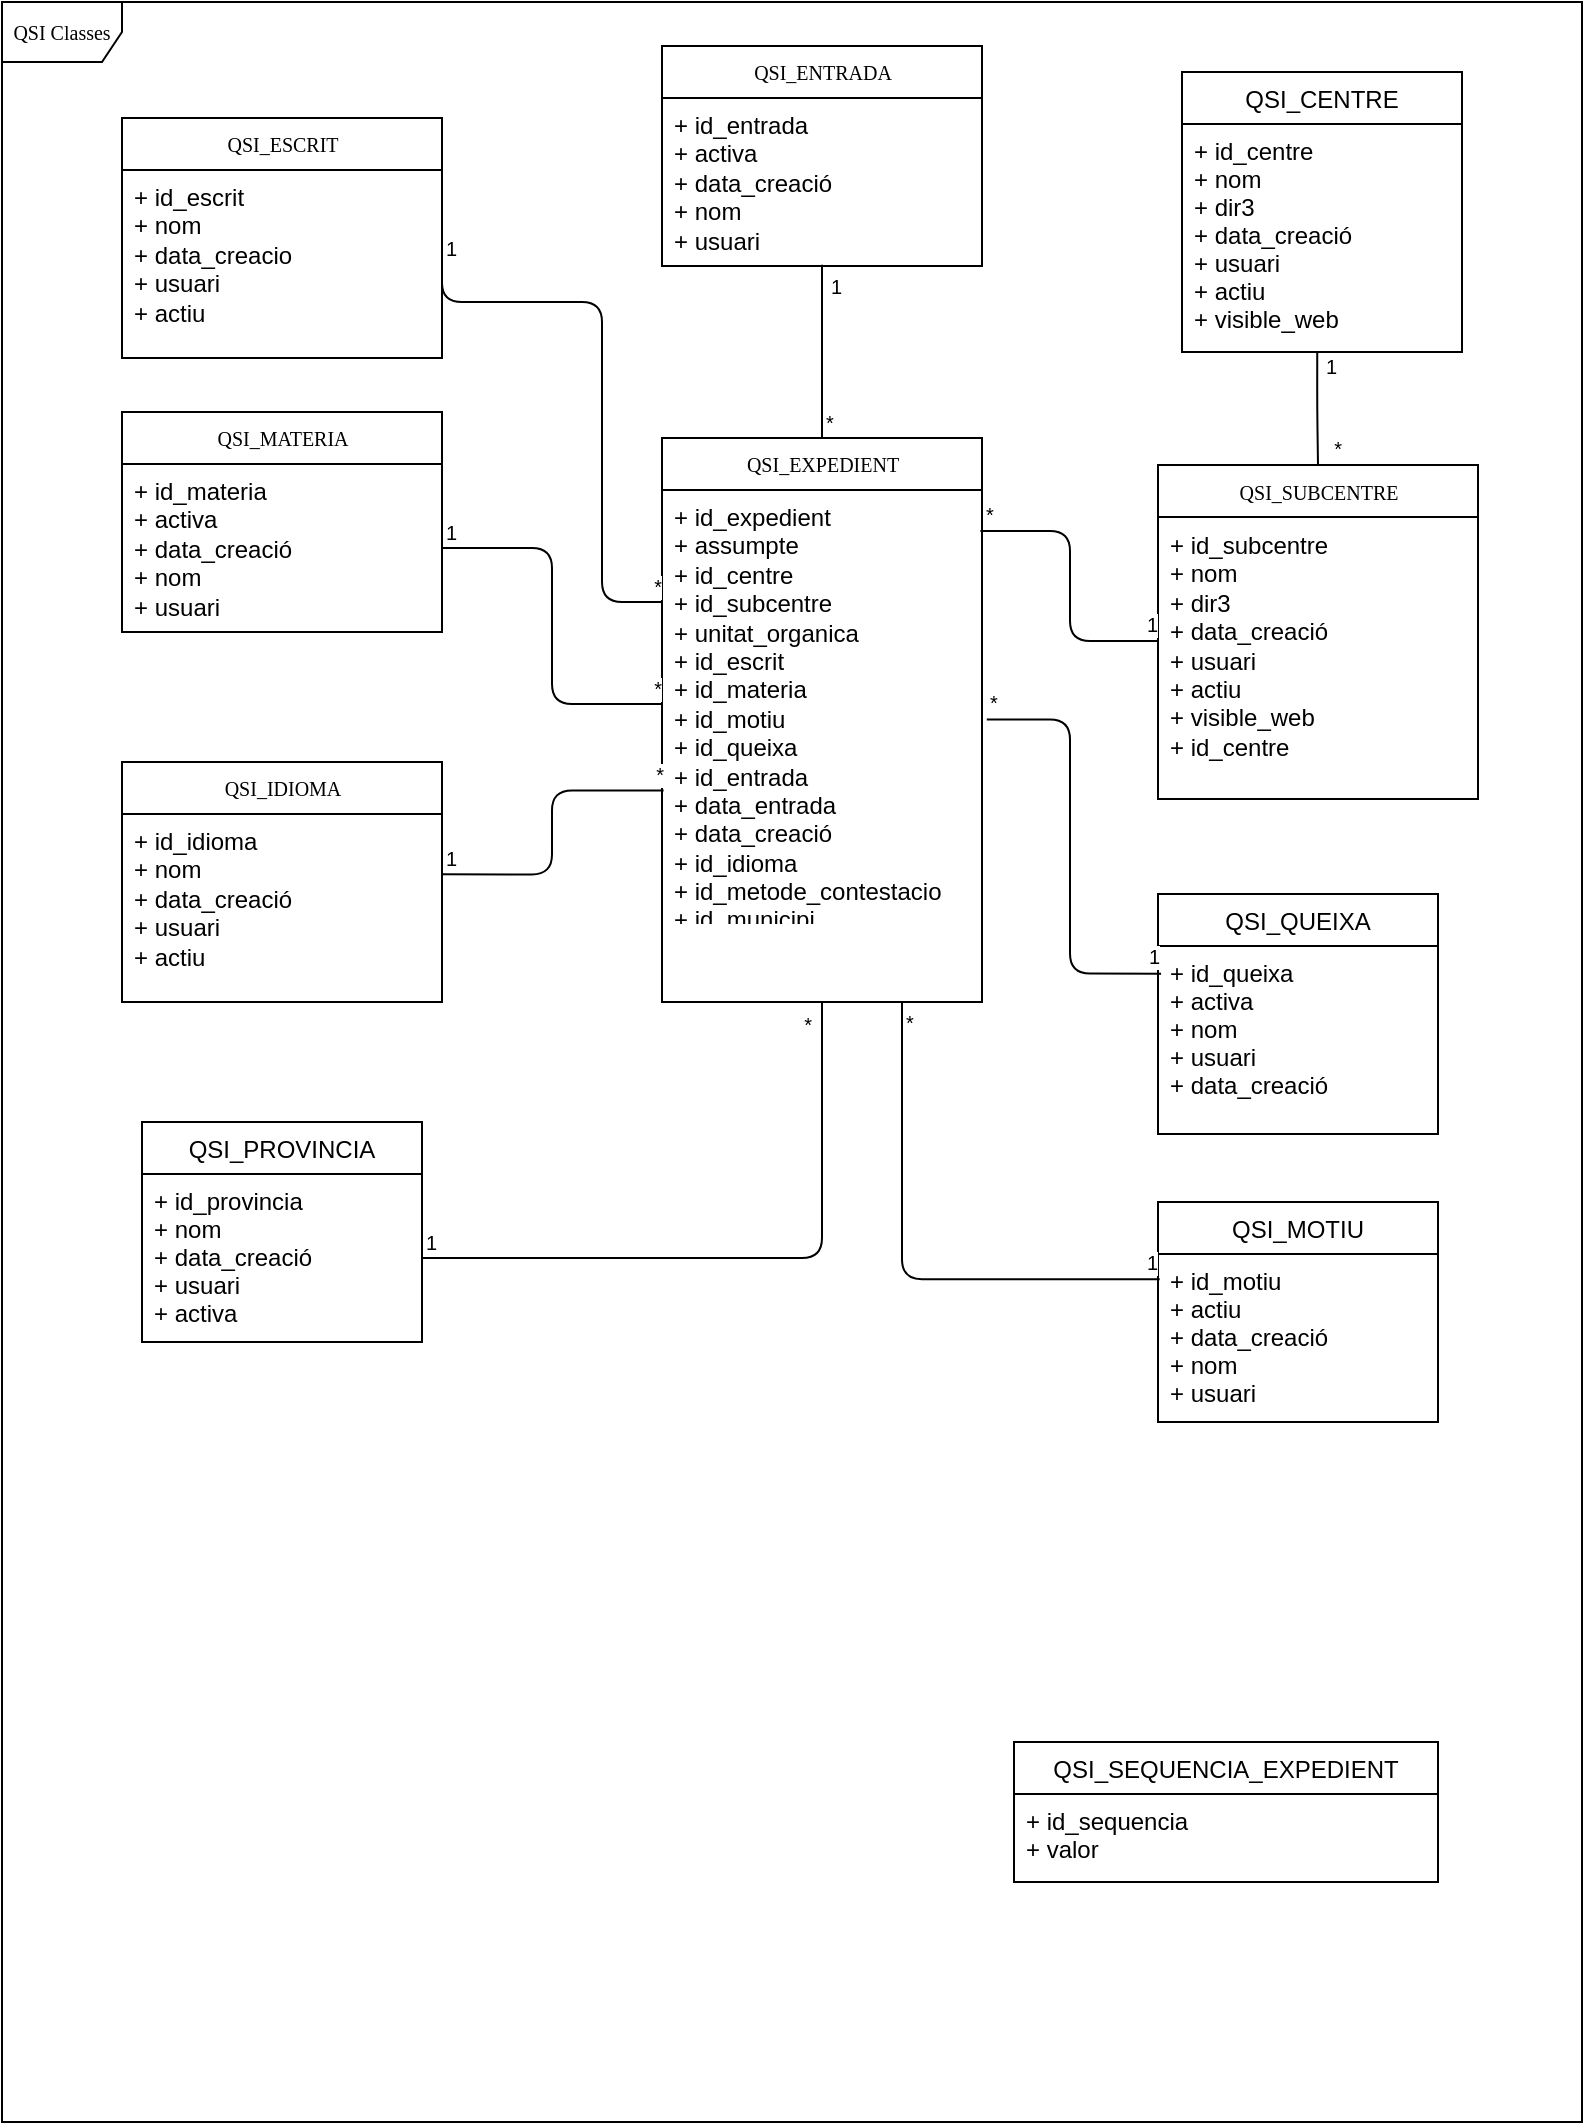 <mxfile version="10.8.9" type="github"><diagram name="Page-1" id="c4acf3e9-155e-7222-9cf6-157b1a14988f"><mxGraphModel dx="1010" dy="583" grid="1" gridSize="10" guides="1" tooltips="1" connect="1" arrows="1" fold="1" page="1" pageScale="1" pageWidth="850" pageHeight="1100" background="#ffffff" math="0" shadow="0"><root><mxCell id="0"/><mxCell id="1" parent="0"/><mxCell id="17acba5748e5396b-1" value="QSI Classes" style="shape=umlFrame;whiteSpace=wrap;html=1;rounded=0;shadow=0;comic=0;labelBackgroundColor=none;strokeColor=#000000;strokeWidth=1;fillColor=#ffffff;fontFamily=Verdana;fontSize=10;fontColor=#000000;align=center;" parent="1" vertex="1"><mxGeometry x="20" y="20" width="790" height="1060" as="geometry"/></mxCell><mxCell id="17acba5748e5396b-2" value="QSI_SUBCENTRE" style="swimlane;html=1;fontStyle=0;childLayout=stackLayout;horizontal=1;startSize=26;fillColor=none;horizontalStack=0;resizeParent=1;resizeLast=0;collapsible=1;marginBottom=0;swimlaneFillColor=#ffffff;rounded=0;shadow=0;comic=0;labelBackgroundColor=none;strokeColor=#000000;strokeWidth=1;fontFamily=Verdana;fontSize=10;fontColor=#000000;align=center;" parent="1" vertex="1"><mxGeometry x="598" y="251.5" width="160" height="167" as="geometry"/></mxCell><mxCell id="17acba5748e5396b-3" value="+ id_subcentre&lt;br&gt;+ nom&lt;br&gt;+ dir3&lt;br&gt;+ data_creació&lt;br&gt;+ usuari&lt;br&gt;+ actiu&lt;br&gt;+ visible_web&lt;br&gt;+ id_centre&lt;br&gt;" style="text;html=1;strokeColor=none;fillColor=none;align=left;verticalAlign=top;spacingLeft=4;spacingRight=4;whiteSpace=wrap;overflow=hidden;rotatable=0;points=[[0,0.5],[1,0.5]];portConstraint=eastwest;" parent="17acba5748e5396b-2" vertex="1"><mxGeometry y="26" width="160" height="124" as="geometry"/></mxCell><mxCell id="17acba5748e5396b-20" value="QSI_ENTRADA" style="swimlane;html=1;fontStyle=0;childLayout=stackLayout;horizontal=1;startSize=26;fillColor=none;horizontalStack=0;resizeParent=1;resizeLast=0;collapsible=1;marginBottom=0;swimlaneFillColor=#ffffff;rounded=0;shadow=0;comic=0;labelBackgroundColor=none;strokeColor=#000000;strokeWidth=1;fontFamily=Verdana;fontSize=10;fontColor=#000000;align=center;" parent="1" vertex="1"><mxGeometry x="350" y="42" width="160" height="110" as="geometry"/></mxCell><mxCell id="17acba5748e5396b-21" value="+ id_entrada&lt;br&gt;+ activa&lt;br&gt;+ data_creació&lt;br&gt;+ nom&lt;br&gt;+ usuari&lt;br&gt;" style="text;html=1;strokeColor=none;fillColor=none;align=left;verticalAlign=top;spacingLeft=4;spacingRight=4;whiteSpace=wrap;overflow=hidden;rotatable=0;points=[[0,0.5],[1,0.5]];portConstraint=eastwest;" parent="17acba5748e5396b-20" vertex="1"><mxGeometry y="26" width="160" height="84" as="geometry"/></mxCell><mxCell id="17acba5748e5396b-30" value="QSI_EXPEDIENT" style="swimlane;html=1;fontStyle=0;childLayout=stackLayout;horizontal=1;startSize=26;fillColor=none;horizontalStack=0;resizeParent=1;resizeLast=0;collapsible=1;marginBottom=0;swimlaneFillColor=#ffffff;rounded=0;shadow=0;comic=0;labelBackgroundColor=none;strokeColor=#000000;strokeWidth=1;fontFamily=Verdana;fontSize=10;fontColor=#000000;align=center;" parent="1" vertex="1"><mxGeometry x="350" y="238" width="160" height="282" as="geometry"/></mxCell><mxCell id="17acba5748e5396b-31" value="+ id_expedient&lt;br&gt;+ assumpte&lt;br&gt;+ id_centre&lt;br&gt;+ id_subcentre&lt;br&gt;+ unitat_organica&lt;br&gt;+ id_escrit&lt;br&gt;+ id_materia&lt;br&gt;+ id_motiu&lt;br&gt;+ id_queixa&lt;br&gt;+ id_entrada&lt;br&gt;+ data_entrada&lt;br&gt;+ data_creació&lt;br&gt;+ id_idioma&lt;br&gt;+ id_metode_contestacio&lt;br&gt;+ id_municipi&lt;br&gt;&lt;br&gt;" style="text;html=1;strokeColor=none;fillColor=none;align=left;verticalAlign=top;spacingLeft=4;spacingRight=4;whiteSpace=wrap;overflow=hidden;rotatable=0;points=[[0,0.5],[1,0.5]];portConstraint=eastwest;" parent="17acba5748e5396b-30" vertex="1"><mxGeometry y="26" width="160" height="214" as="geometry"/></mxCell><mxCell id="17acba5748e5396b-44" value="QSI_IDIOMA" style="swimlane;html=1;fontStyle=0;childLayout=stackLayout;horizontal=1;startSize=26;fillColor=none;horizontalStack=0;resizeParent=1;resizeLast=0;collapsible=1;marginBottom=0;swimlaneFillColor=#ffffff;rounded=0;shadow=0;comic=0;labelBackgroundColor=none;strokeColor=#000000;strokeWidth=1;fontFamily=Verdana;fontSize=10;fontColor=#000000;align=center;" parent="1" vertex="1"><mxGeometry x="80" y="400" width="160" height="120" as="geometry"/></mxCell><mxCell id="17acba5748e5396b-45" value="+ id_idioma&lt;br&gt;+ nom&lt;br&gt;+ data_creació&lt;br&gt;+ usuari&lt;br&gt;+ actiu&lt;br&gt;" style="text;html=1;strokeColor=none;fillColor=none;align=left;verticalAlign=top;spacingLeft=4;spacingRight=4;whiteSpace=wrap;overflow=hidden;rotatable=0;points=[[0,0.5],[1,0.5]];portConstraint=eastwest;" parent="17acba5748e5396b-44" vertex="1"><mxGeometry y="26" width="160" height="94" as="geometry"/></mxCell><mxCell id="5d2195bd80daf111-1" value="QSI_MATERIA" style="swimlane;html=1;fontStyle=0;childLayout=stackLayout;horizontal=1;startSize=26;fillColor=none;horizontalStack=0;resizeParent=1;resizeLast=0;collapsible=1;marginBottom=0;swimlaneFillColor=#ffffff;rounded=0;shadow=0;comic=0;labelBackgroundColor=none;strokeColor=#000000;strokeWidth=1;fontFamily=Verdana;fontSize=10;fontColor=#000000;align=center;" parent="1" vertex="1"><mxGeometry x="80" y="225" width="160" height="110" as="geometry"/></mxCell><mxCell id="5d2195bd80daf111-2" value="+ id_materia&lt;br&gt;+ activa&lt;br&gt;+ data_creació&lt;br&gt;+ nom&lt;br&gt;+ usuari&lt;br&gt;" style="text;html=1;strokeColor=none;fillColor=none;align=left;verticalAlign=top;spacingLeft=4;spacingRight=4;whiteSpace=wrap;overflow=hidden;rotatable=0;points=[[0,0.5],[1,0.5]];portConstraint=eastwest;" parent="5d2195bd80daf111-1" vertex="1"><mxGeometry y="26" width="160" height="84" as="geometry"/></mxCell><mxCell id="5d2195bd80daf111-5" value="QSI_ESCRIT" style="swimlane;html=1;fontStyle=0;childLayout=stackLayout;horizontal=1;startSize=26;fillColor=none;horizontalStack=0;resizeParent=1;resizeLast=0;collapsible=1;marginBottom=0;swimlaneFillColor=#ffffff;rounded=0;shadow=0;comic=0;labelBackgroundColor=none;strokeColor=#000000;strokeWidth=1;fontFamily=Verdana;fontSize=10;fontColor=#000000;align=center;" parent="1" vertex="1"><mxGeometry x="80" y="78" width="160" height="120" as="geometry"/></mxCell><mxCell id="5d2195bd80daf111-6" value="+ id_escrit&lt;br&gt;+ nom&lt;br&gt;+ data_creacio&lt;br&gt;+ usuari&lt;br&gt;+ actiu&lt;br&gt;" style="text;html=1;strokeColor=none;fillColor=none;align=left;verticalAlign=top;spacingLeft=4;spacingRight=4;whiteSpace=wrap;overflow=hidden;rotatable=0;points=[[0,0.5],[1,0.5]];portConstraint=eastwest;" parent="5d2195bd80daf111-5" vertex="1"><mxGeometry y="26" width="160" height="94" as="geometry"/></mxCell><mxCell id="NokSwLGzuwsVAimZ9-9i-4" value="" style="endArrow=none;html=1;edgeStyle=orthogonalEdgeStyle;exitX=0.5;exitY=0;exitDx=0;exitDy=0;entryX=0.5;entryY=0.993;entryDx=0;entryDy=0;entryPerimeter=0;" parent="1" source="17acba5748e5396b-30" target="17acba5748e5396b-21" edge="1"><mxGeometry relative="1" as="geometry"><mxPoint x="490" y="200" as="sourcePoint"/><mxPoint x="650" y="200" as="targetPoint"/></mxGeometry></mxCell><mxCell id="NokSwLGzuwsVAimZ9-9i-5" value="*" style="resizable=0;html=1;align=left;verticalAlign=bottom;labelBackgroundColor=#ffffff;fontSize=10;" parent="NokSwLGzuwsVAimZ9-9i-4" connectable="0" vertex="1"><mxGeometry x="-1" relative="1" as="geometry"/></mxCell><mxCell id="NokSwLGzuwsVAimZ9-9i-6" value="1" style="resizable=0;html=1;align=right;verticalAlign=bottom;labelBackgroundColor=#ffffff;fontSize=10;" parent="NokSwLGzuwsVAimZ9-9i-4" connectable="0" vertex="1"><mxGeometry x="1" relative="1" as="geometry"><mxPoint x="10" y="19" as="offset"/></mxGeometry></mxCell><mxCell id="NokSwLGzuwsVAimZ9-9i-7" value="QSI_CENTRE" style="swimlane;fontStyle=0;childLayout=stackLayout;horizontal=1;startSize=26;fillColor=none;horizontalStack=0;resizeParent=1;resizeParentMax=0;resizeLast=0;collapsible=1;marginBottom=0;" parent="1" vertex="1"><mxGeometry x="610" y="55" width="140" height="140" as="geometry"/></mxCell><mxCell id="NokSwLGzuwsVAimZ9-9i-8" value="+ id_centre&#10;+ nom&#10;+ dir3&#10;+ data_creació&#10;+ usuari&#10;+ actiu&#10;+ visible_web&#10;" style="text;strokeColor=none;fillColor=none;align=left;verticalAlign=top;spacingLeft=4;spacingRight=4;overflow=hidden;rotatable=0;points=[[0,0.5],[1,0.5]];portConstraint=eastwest;" parent="NokSwLGzuwsVAimZ9-9i-7" vertex="1"><mxGeometry y="26" width="140" height="114" as="geometry"/></mxCell><mxCell id="NokSwLGzuwsVAimZ9-9i-18" value="" style="endArrow=none;html=1;edgeStyle=orthogonalEdgeStyle;exitX=0.483;exitY=1.004;exitDx=0;exitDy=0;exitPerimeter=0;entryX=0.5;entryY=0;entryDx=0;entryDy=0;" parent="1" source="NokSwLGzuwsVAimZ9-9i-8" target="17acba5748e5396b-2" edge="1"><mxGeometry relative="1" as="geometry"><mxPoint x="570" y="501.5" as="sourcePoint"/><mxPoint x="730" y="501.5" as="targetPoint"/></mxGeometry></mxCell><mxCell id="NokSwLGzuwsVAimZ9-9i-19" value="1&lt;br&gt;" style="resizable=0;html=1;align=left;verticalAlign=bottom;labelBackgroundColor=#ffffff;fontSize=10;" parent="NokSwLGzuwsVAimZ9-9i-18" connectable="0" vertex="1"><mxGeometry x="-1" relative="1" as="geometry"><mxPoint x="2" y="15" as="offset"/></mxGeometry></mxCell><mxCell id="NokSwLGzuwsVAimZ9-9i-20" value="*" style="resizable=0;html=1;align=right;verticalAlign=bottom;labelBackgroundColor=#ffffff;fontSize=10;" parent="NokSwLGzuwsVAimZ9-9i-18" connectable="0" vertex="1"><mxGeometry x="1" relative="1" as="geometry"><mxPoint x="12" as="offset"/></mxGeometry></mxCell><mxCell id="NokSwLGzuwsVAimZ9-9i-21" value="QSI_QUEIXA" style="swimlane;fontStyle=0;childLayout=stackLayout;horizontal=1;startSize=26;fillColor=none;horizontalStack=0;resizeParent=1;resizeParentMax=0;resizeLast=0;collapsible=1;marginBottom=0;" parent="1" vertex="1"><mxGeometry x="598" y="466" width="140" height="120" as="geometry"/></mxCell><mxCell id="NokSwLGzuwsVAimZ9-9i-22" value="+ id_queixa&#10;+ activa&#10;+ nom&#10;+ usuari&#10;+ data_creació&#10;" style="text;strokeColor=none;fillColor=none;align=left;verticalAlign=top;spacingLeft=4;spacingRight=4;overflow=hidden;rotatable=0;points=[[0,0.5],[1,0.5]];portConstraint=eastwest;" parent="NokSwLGzuwsVAimZ9-9i-21" vertex="1"><mxGeometry y="26" width="140" height="94" as="geometry"/></mxCell><mxCell id="NokSwLGzuwsVAimZ9-9i-25" value="QSI_MOTIU" style="swimlane;fontStyle=0;childLayout=stackLayout;horizontal=1;startSize=26;fillColor=none;horizontalStack=0;resizeParent=1;resizeParentMax=0;resizeLast=0;collapsible=1;marginBottom=0;" parent="1" vertex="1"><mxGeometry x="598" y="620" width="140" height="110" as="geometry"/></mxCell><mxCell id="NokSwLGzuwsVAimZ9-9i-26" value="+ id_motiu&#10;+ actiu&#10;+ data_creació&#10;+ nom&#10;+ usuari&#10;" style="text;strokeColor=none;fillColor=none;align=left;verticalAlign=top;spacingLeft=4;spacingRight=4;overflow=hidden;rotatable=0;points=[[0,0.5],[1,0.5]];portConstraint=eastwest;" parent="NokSwLGzuwsVAimZ9-9i-25" vertex="1"><mxGeometry y="26" width="140" height="84" as="geometry"/></mxCell><mxCell id="NokSwLGzuwsVAimZ9-9i-45" value="" style="endArrow=none;html=1;edgeStyle=orthogonalEdgeStyle;exitX=1;exitY=0.5;exitDx=0;exitDy=0;" parent="1" source="5d2195bd80daf111-6" target="17acba5748e5396b-31" edge="1"><mxGeometry relative="1" as="geometry"><mxPoint x="140" y="170" as="sourcePoint"/><mxPoint x="300" y="170" as="targetPoint"/><Array as="points"><mxPoint x="240" y="170"/><mxPoint x="320" y="170"/><mxPoint x="320" y="320"/></Array></mxGeometry></mxCell><mxCell id="NokSwLGzuwsVAimZ9-9i-46" value="1" style="resizable=0;html=1;align=left;verticalAlign=bottom;labelBackgroundColor=#ffffff;fontSize=10;" parent="NokSwLGzuwsVAimZ9-9i-45" connectable="0" vertex="1"><mxGeometry x="-1" relative="1" as="geometry"/></mxCell><mxCell id="NokSwLGzuwsVAimZ9-9i-47" value="*" style="resizable=0;html=1;align=right;verticalAlign=bottom;labelBackgroundColor=#ffffff;fontSize=10;" parent="NokSwLGzuwsVAimZ9-9i-45" connectable="0" vertex="1"><mxGeometry x="1" relative="1" as="geometry"/></mxCell><mxCell id="NokSwLGzuwsVAimZ9-9i-48" value="" style="endArrow=none;html=1;edgeStyle=orthogonalEdgeStyle;entryX=0;entryY=0.5;entryDx=0;entryDy=0;exitX=1;exitY=0.5;exitDx=0;exitDy=0;" parent="1" source="5d2195bd80daf111-2" target="17acba5748e5396b-31" edge="1"><mxGeometry relative="1" as="geometry"><mxPoint x="230" y="320" as="sourcePoint"/><mxPoint x="390" y="320" as="targetPoint"/></mxGeometry></mxCell><mxCell id="NokSwLGzuwsVAimZ9-9i-49" value="1" style="resizable=0;html=1;align=left;verticalAlign=bottom;labelBackgroundColor=#ffffff;fontSize=10;" parent="NokSwLGzuwsVAimZ9-9i-48" connectable="0" vertex="1"><mxGeometry x="-1" relative="1" as="geometry"/></mxCell><mxCell id="NokSwLGzuwsVAimZ9-9i-50" value="*" style="resizable=0;html=1;align=right;verticalAlign=bottom;labelBackgroundColor=#ffffff;fontSize=10;" parent="NokSwLGzuwsVAimZ9-9i-48" connectable="0" vertex="1"><mxGeometry x="1" relative="1" as="geometry"/></mxCell><mxCell id="NokSwLGzuwsVAimZ9-9i-51" value="" style="endArrow=none;html=1;edgeStyle=orthogonalEdgeStyle;entryX=0.005;entryY=0.702;entryDx=0;entryDy=0;entryPerimeter=0;exitX=0.997;exitY=0.321;exitDx=0;exitDy=0;exitPerimeter=0;" parent="1" source="17acba5748e5396b-45" target="17acba5748e5396b-31" edge="1"><mxGeometry relative="1" as="geometry"><mxPoint x="230" y="480" as="sourcePoint"/><mxPoint x="390" y="480" as="targetPoint"/></mxGeometry></mxCell><mxCell id="NokSwLGzuwsVAimZ9-9i-52" value="1" style="resizable=0;html=1;align=left;verticalAlign=bottom;labelBackgroundColor=#ffffff;fontSize=10;" parent="NokSwLGzuwsVAimZ9-9i-51" connectable="0" vertex="1"><mxGeometry x="-1" relative="1" as="geometry"/></mxCell><mxCell id="NokSwLGzuwsVAimZ9-9i-53" value="*" style="resizable=0;html=1;align=right;verticalAlign=bottom;labelBackgroundColor=#ffffff;fontSize=10;" parent="NokSwLGzuwsVAimZ9-9i-51" connectable="0" vertex="1"><mxGeometry x="1" relative="1" as="geometry"/></mxCell><mxCell id="NokSwLGzuwsVAimZ9-9i-66" value="" style="endArrow=none;html=1;edgeStyle=orthogonalEdgeStyle;exitX=0.995;exitY=0.096;exitDx=0;exitDy=0;exitPerimeter=0;" parent="1" source="17acba5748e5396b-31" target="17acba5748e5396b-3" edge="1"><mxGeometry relative="1" as="geometry"><mxPoint x="480" y="223" as="sourcePoint"/><mxPoint x="640" y="223" as="targetPoint"/></mxGeometry></mxCell><mxCell id="NokSwLGzuwsVAimZ9-9i-67" value="*" style="resizable=0;html=1;align=left;verticalAlign=bottom;labelBackgroundColor=#ffffff;fontSize=10;" parent="NokSwLGzuwsVAimZ9-9i-66" connectable="0" vertex="1"><mxGeometry x="-1" relative="1" as="geometry"><mxPoint x="1" y="-0.5" as="offset"/></mxGeometry></mxCell><mxCell id="NokSwLGzuwsVAimZ9-9i-68" value="1" style="resizable=0;html=1;align=right;verticalAlign=bottom;labelBackgroundColor=#ffffff;fontSize=10;" parent="NokSwLGzuwsVAimZ9-9i-66" connectable="0" vertex="1"><mxGeometry x="1" relative="1" as="geometry"/></mxCell><mxCell id="NokSwLGzuwsVAimZ9-9i-69" value="" style="endArrow=none;html=1;edgeStyle=orthogonalEdgeStyle;exitX=1.015;exitY=0.536;exitDx=0;exitDy=0;exitPerimeter=0;entryX=0.011;entryY=0.147;entryDx=0;entryDy=0;entryPerimeter=0;" parent="1" source="17acba5748e5396b-31" target="NokSwLGzuwsVAimZ9-9i-22" edge="1"><mxGeometry relative="1" as="geometry"><mxPoint x="550" y="440" as="sourcePoint"/><mxPoint x="710" y="440" as="targetPoint"/></mxGeometry></mxCell><mxCell id="NokSwLGzuwsVAimZ9-9i-70" value="*" style="resizable=0;html=1;align=left;verticalAlign=bottom;labelBackgroundColor=#ffffff;fontSize=10;" parent="NokSwLGzuwsVAimZ9-9i-69" connectable="0" vertex="1"><mxGeometry x="-1" relative="1" as="geometry"/></mxCell><mxCell id="NokSwLGzuwsVAimZ9-9i-71" value="1" style="resizable=0;html=1;align=right;verticalAlign=bottom;labelBackgroundColor=#ffffff;fontSize=10;" parent="NokSwLGzuwsVAimZ9-9i-69" connectable="0" vertex="1"><mxGeometry x="1" relative="1" as="geometry"/></mxCell><mxCell id="NokSwLGzuwsVAimZ9-9i-72" value="" style="endArrow=none;html=1;edgeStyle=orthogonalEdgeStyle;entryX=0.006;entryY=0.15;entryDx=0;entryDy=0;entryPerimeter=0;exitX=0.75;exitY=1;exitDx=0;exitDy=0;" parent="1" source="17acba5748e5396b-30" target="NokSwLGzuwsVAimZ9-9i-26" edge="1"><mxGeometry relative="1" as="geometry"><mxPoint x="490" y="610" as="sourcePoint"/><mxPoint x="650" y="610" as="targetPoint"/></mxGeometry></mxCell><mxCell id="NokSwLGzuwsVAimZ9-9i-73" value="*" style="resizable=0;html=1;align=left;verticalAlign=bottom;labelBackgroundColor=#ffffff;fontSize=10;" parent="NokSwLGzuwsVAimZ9-9i-72" connectable="0" vertex="1"><mxGeometry x="-1" relative="1" as="geometry"><mxPoint y="18" as="offset"/></mxGeometry></mxCell><mxCell id="NokSwLGzuwsVAimZ9-9i-74" value="1" style="resizable=0;html=1;align=right;verticalAlign=bottom;labelBackgroundColor=#ffffff;fontSize=10;" parent="NokSwLGzuwsVAimZ9-9i-72" connectable="0" vertex="1"><mxGeometry x="1" relative="1" as="geometry"/></mxCell><mxCell id="JH08iuY_YH76-8vJjs4k-1" value="QSI_PROVINCIA" style="swimlane;fontStyle=0;childLayout=stackLayout;horizontal=1;startSize=26;fillColor=none;horizontalStack=0;resizeParent=1;resizeParentMax=0;resizeLast=0;collapsible=1;marginBottom=0;" vertex="1" parent="1"><mxGeometry x="90" y="580" width="140" height="110" as="geometry"/></mxCell><mxCell id="JH08iuY_YH76-8vJjs4k-2" value="+ id_provincia&#10;+ nom&#10;+ data_creació&#10;+ usuari&#10;+ activa&#10;" style="text;strokeColor=none;fillColor=none;align=left;verticalAlign=top;spacingLeft=4;spacingRight=4;overflow=hidden;rotatable=0;points=[[0,0.5],[1,0.5]];portConstraint=eastwest;" vertex="1" parent="JH08iuY_YH76-8vJjs4k-1"><mxGeometry y="26" width="140" height="84" as="geometry"/></mxCell><mxCell id="JH08iuY_YH76-8vJjs4k-10" value="" style="endArrow=none;html=1;edgeStyle=orthogonalEdgeStyle;entryX=0.5;entryY=1;entryDx=0;entryDy=0;exitX=1;exitY=0.5;exitDx=0;exitDy=0;" edge="1" parent="1" source="JH08iuY_YH76-8vJjs4k-2" target="17acba5748e5396b-30"><mxGeometry relative="1" as="geometry"><mxPoint x="270" y="570" as="sourcePoint"/><mxPoint x="430" y="570" as="targetPoint"/></mxGeometry></mxCell><mxCell id="JH08iuY_YH76-8vJjs4k-11" value="1" style="resizable=0;html=1;align=left;verticalAlign=bottom;labelBackgroundColor=#ffffff;fontSize=10;" connectable="0" vertex="1" parent="JH08iuY_YH76-8vJjs4k-10"><mxGeometry x="-1" relative="1" as="geometry"/></mxCell><mxCell id="JH08iuY_YH76-8vJjs4k-12" value="*" style="resizable=0;html=1;align=right;verticalAlign=bottom;labelBackgroundColor=#ffffff;fontSize=10;" connectable="0" vertex="1" parent="JH08iuY_YH76-8vJjs4k-10"><mxGeometry x="1" relative="1" as="geometry"><mxPoint x="-5" y="19" as="offset"/></mxGeometry></mxCell><mxCell id="JH08iuY_YH76-8vJjs4k-13" value="QSI_SEQUENCIA_EXPEDIENT" style="swimlane;fontStyle=0;childLayout=stackLayout;horizontal=1;startSize=26;fillColor=none;horizontalStack=0;resizeParent=1;resizeParentMax=0;resizeLast=0;collapsible=1;marginBottom=0;" vertex="1" parent="1"><mxGeometry x="526" y="890" width="212" height="70" as="geometry"/></mxCell><mxCell id="JH08iuY_YH76-8vJjs4k-14" value="+ id_sequencia&#10;+ valor&#10;" style="text;strokeColor=none;fillColor=none;align=left;verticalAlign=top;spacingLeft=4;spacingRight=4;overflow=hidden;rotatable=0;points=[[0,0.5],[1,0.5]];portConstraint=eastwest;" vertex="1" parent="JH08iuY_YH76-8vJjs4k-13"><mxGeometry y="26" width="212" height="44" as="geometry"/></mxCell></root></mxGraphModel></diagram></mxfile>